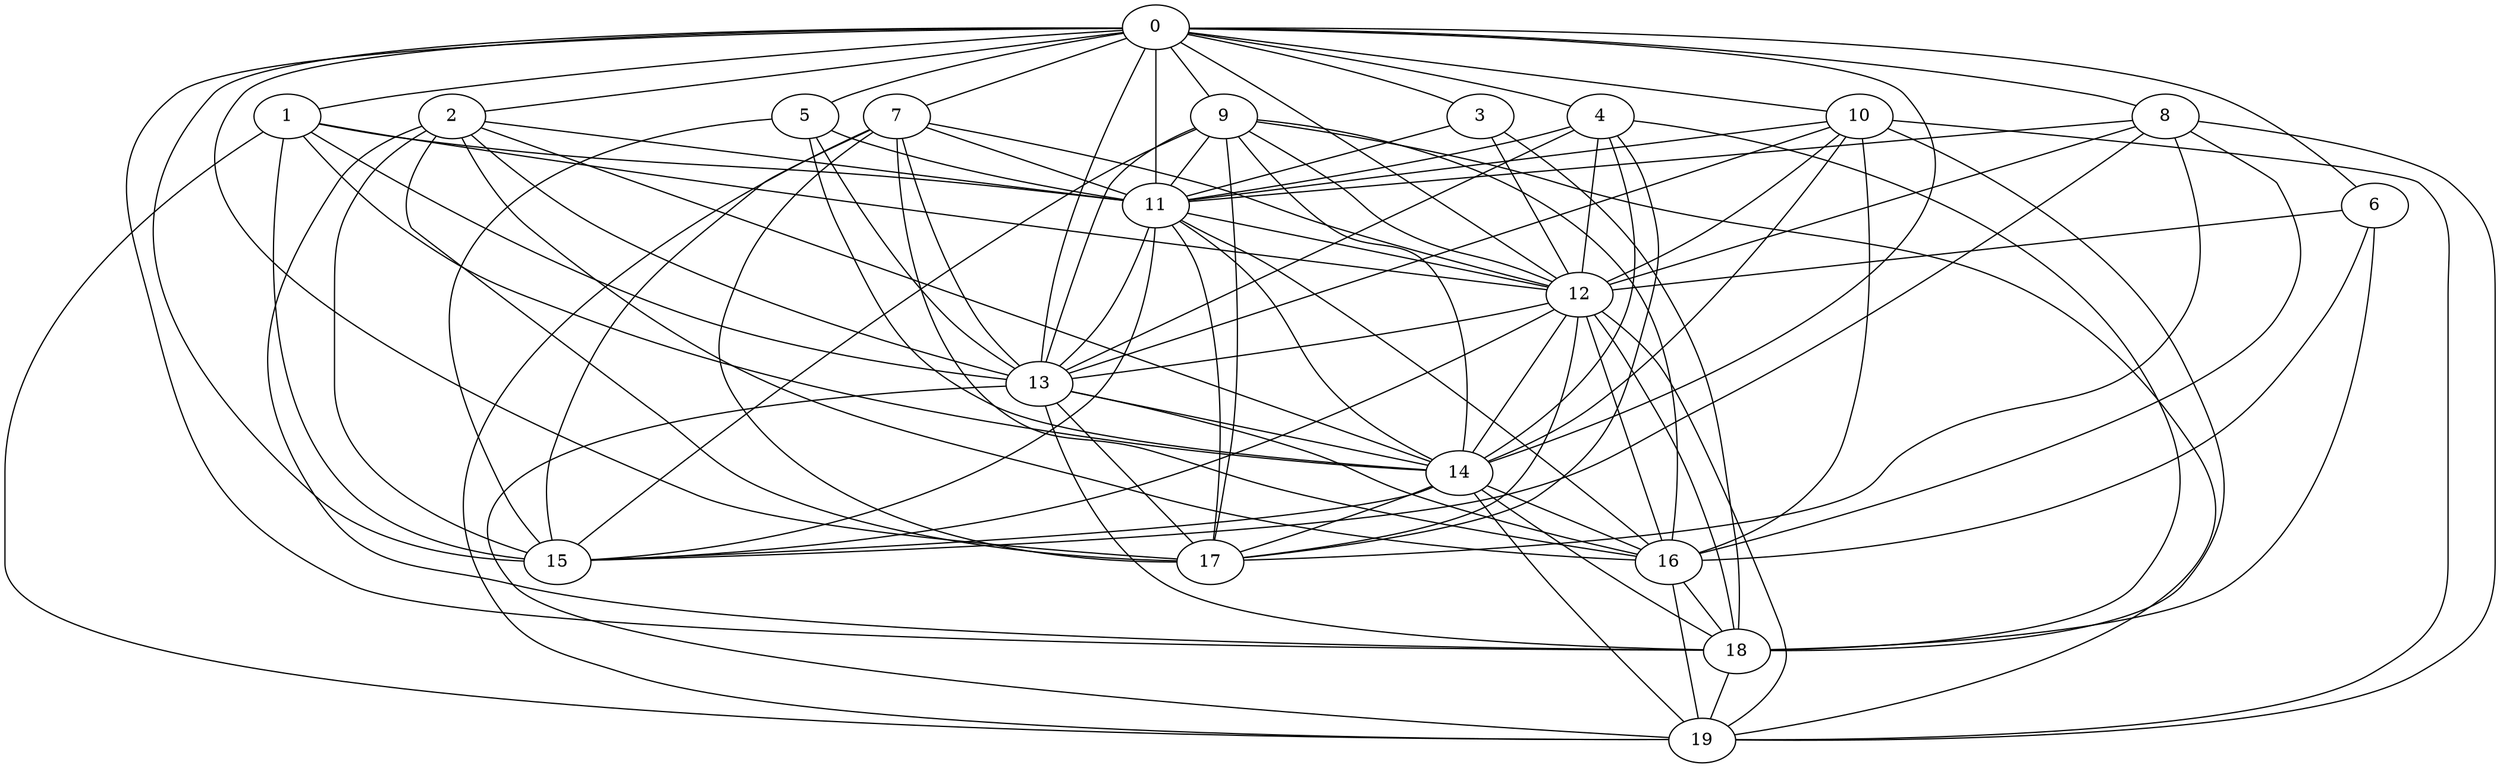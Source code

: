 strict graph "" {
	0	[w=5];
	1	[w=7];
	0 -- 1	[w=13];
	2	[w=-5];
	0 -- 2	[w=-10];
	3	[w=8];
	0 -- 3	[w=10];
	4	[w=-4];
	0 -- 4	[w=5];
	5	[w=10];
	0 -- 5	[w=7];
	6	[w=-6];
	0 -- 6	[w=16];
	7	[w=11];
	0 -- 7	[w=-6];
	8	[w=-11];
	0 -- 8	[w=-9];
	9	[w=16];
	0 -- 9	[w=-13];
	10	[w=-3];
	0 -- 10	[w=-13];
	11	[w=9];
	0 -- 11	[w=-3];
	12	[w=7];
	0 -- 12	[w=8];
	13	[w=5];
	0 -- 13	[w=10];
	14	[w=9];
	0 -- 14	[w=-12];
	15	[w=-14];
	0 -- 15	[w=11];
	17	[w=14];
	0 -- 17	[w=-4];
	18	[w=-3];
	0 -- 18	[w=-9];
	1 -- 11	[w=-3];
	1 -- 12	[w=-8];
	1 -- 13	[w=-4];
	1 -- 14	[w=-7];
	1 -- 15	[w=-9];
	19	[w=-15];
	1 -- 19	[w=11];
	2 -- 11	[w=5];
	2 -- 13	[w=6];
	2 -- 14	[w=14];
	2 -- 15	[w=7];
	16	[w=6];
	2 -- 16	[w=-14];
	2 -- 17	[w=14];
	2 -- 18	[w=-9];
	3 -- 11	[w=-11];
	3 -- 12	[w=12];
	3 -- 18	[w=-10];
	4 -- 11	[w=-13];
	4 -- 12	[w=-15];
	4 -- 13	[w=13];
	4 -- 14	[w=8];
	4 -- 17	[w=11];
	4 -- 18	[w=16];
	5 -- 11	[w=9];
	5 -- 13	[w=15];
	5 -- 14	[w=-7];
	5 -- 15	[w=-9];
	6 -- 12	[w=-14];
	6 -- 16	[w=3];
	6 -- 18	[w=2];
	7 -- 11	[w=2];
	7 -- 12	[w=-8];
	7 -- 13	[w=-15];
	7 -- 15	[w=-2];
	7 -- 16	[w=11];
	7 -- 17	[w=5];
	7 -- 19	[w=-3];
	8 -- 11	[w=-3];
	8 -- 12	[w=-2];
	8 -- 15	[w=-16];
	8 -- 16	[w=11];
	8 -- 17	[w=5];
	8 -- 19	[w=2];
	9 -- 11	[w=5];
	9 -- 12	[w=-14];
	9 -- 13	[w=7];
	9 -- 14	[w=-15];
	9 -- 15	[w=6];
	9 -- 16	[w=11];
	9 -- 17	[w=-5];
	9 -- 19	[w=-10];
	10 -- 11	[w=-5];
	10 -- 12	[w=-13];
	10 -- 13	[w=-14];
	10 -- 14	[w=6];
	10 -- 16	[w=10];
	10 -- 18	[w=11];
	10 -- 19	[w=15];
	11 -- 12	[w=-4];
	11 -- 13	[w=-9];
	11 -- 14	[w=12];
	11 -- 15	[w=-4];
	11 -- 16	[w=-11];
	11 -- 17	[w=7];
	12 -- 13	[w=14];
	12 -- 14	[w=-15];
	12 -- 15	[w=-5];
	12 -- 16	[w=2];
	12 -- 17	[w=8];
	12 -- 18	[w=9];
	12 -- 19	[w=-16];
	13 -- 14	[w=15];
	13 -- 16	[w=8];
	13 -- 17	[w=-16];
	13 -- 18	[w=11];
	13 -- 19	[w=5];
	14 -- 15	[w=-3];
	14 -- 16	[w=8];
	14 -- 17	[w=5];
	14 -- 18	[w=13];
	14 -- 19	[w=-5];
	16 -- 18	[w=10];
	16 -- 19	[w=3];
	18 -- 19	[w=11];
}
